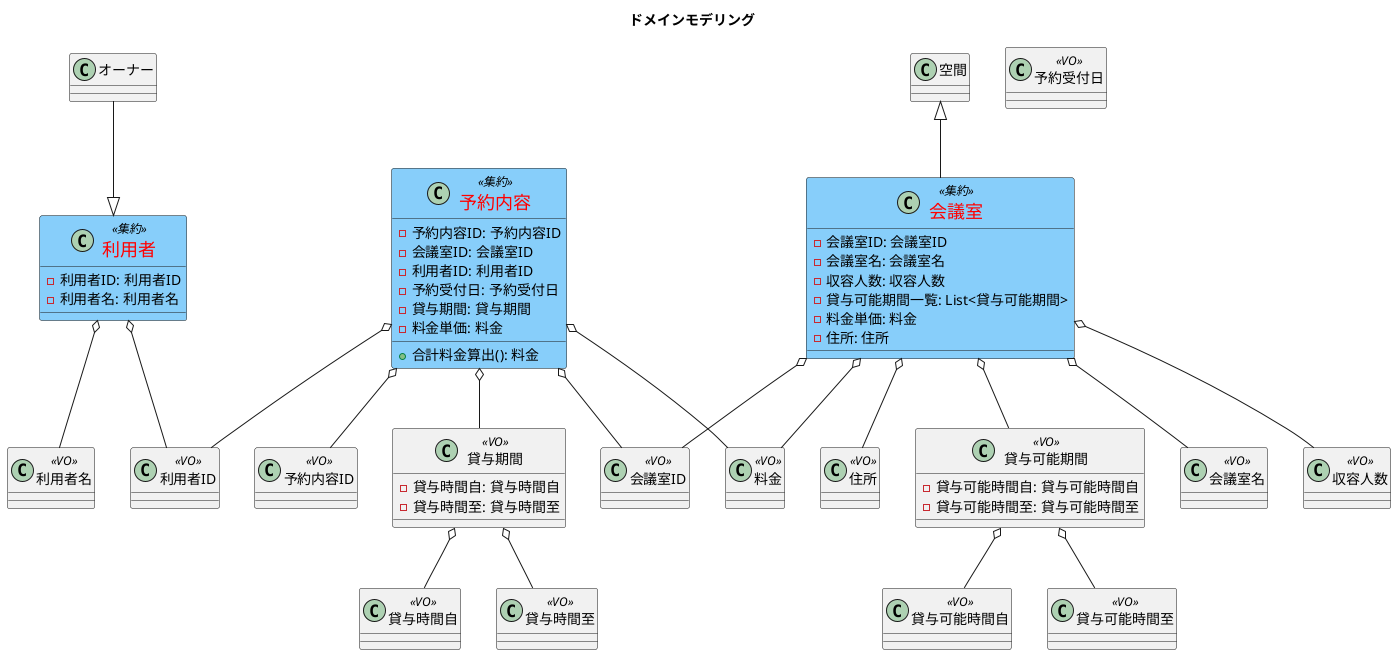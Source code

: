 @startuml
title ドメインモデリング

skinparam class {
BackgroundColor<<集約>> LightSkyBlue
FontColor<<集約>> Red
FontSize<<集約>> 18
}

class 空間
空間 <|-- 会議室
class 会議室 <<集約>> {
-会議室ID: 会議室ID
-会議室名: 会議室名
-収容人数: 収容人数
-貸与可能期間一覧: List<貸与可能期間>
-料金単価: 料金
-住所: 住所
}
class 会議室ID <<VO>>
会議室 o-- 会議室ID
class 会議室名 <<VO>>
会議室 o-- 会議室名
class 収容人数 <<VO>> 
会議室 o-- 収容人数
class 料金 <<VO>>
会議室 o-- 料金
class 住所 <<VO>>
会議室 o-- 住所

class 貸与可能期間 <<VO>> {
-貸与可能時間自: 貸与可能時間自
-貸与可能時間至: 貸与可能時間至
}
class 貸与可能時間自 <<VO>>
class 貸与可能時間至 <<VO>>
貸与可能期間 o-- 貸与可能時間自
貸与可能期間 o-- 貸与可能時間至
会議室 o-- 貸与可能期間

class 利用者 <<集約>> {
-利用者ID: 利用者ID
-利用者名: 利用者名
}
class 利用者ID <<VO>>
利用者 o-- 利用者ID
class 利用者名 <<VO>>
利用者 o-- 利用者名

class オーナー
利用者 <|-up- オーナー

class 予約内容 <<集約>> {
-予約内容ID: 予約内容ID
-会議室ID: 会議室ID
-利用者ID: 利用者ID
-予約受付日: 予約受付日
-貸与期間: 貸与期間
-料金単価: 料金
+合計料金算出(): 料金
}
class 予約内容ID <<VO>>
class 予約受付日 <<VO>>
予約内容 o-- 予約内容ID
予約内容 o-- 会議室ID
予約内容 o-- 利用者ID
予約内容 o-- 料金

class 貸与期間 <<VO>> {
-貸与時間自: 貸与時間自
-貸与時間至: 貸与時間至
}
class 貸与時間自 <<VO>>
class 貸与時間至 <<VO>>
貸与期間 o-- 貸与時間自
貸与期間 o-- 貸与時間至
予約内容 o-- 貸与期間
@enduml